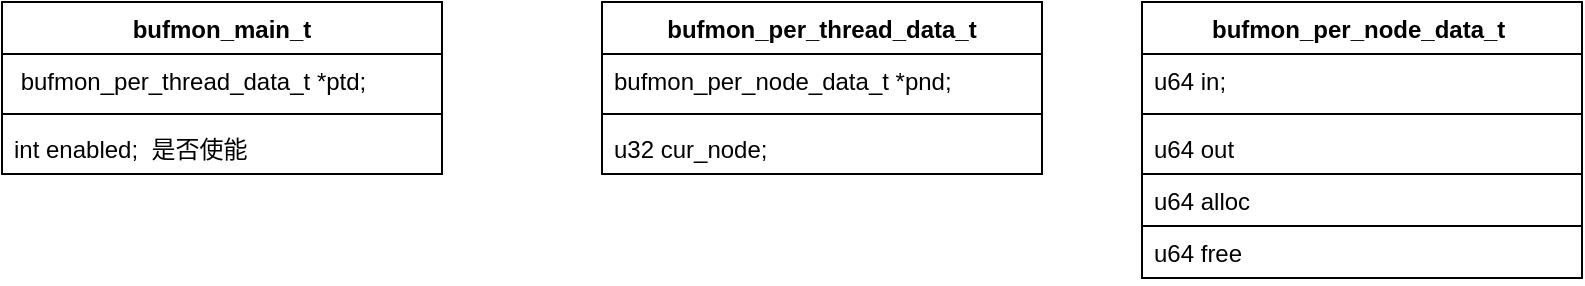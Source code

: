 <mxfile version="15.3.1" type="github">
  <diagram id="QPI1kGtvgYIwlXSlAoIr" name="Page-1">
    <mxGraphModel dx="946" dy="482" grid="1" gridSize="10" guides="1" tooltips="1" connect="1" arrows="1" fold="1" page="1" pageScale="1" pageWidth="827" pageHeight="1169" math="0" shadow="0">
      <root>
        <mxCell id="0" />
        <mxCell id="1" parent="0" />
        <mxCell id="k244TL6Sqa1Wrw4-pxI6-1" value="bufmon_main_t" style="swimlane;fontStyle=1;align=center;verticalAlign=top;childLayout=stackLayout;horizontal=1;startSize=26;horizontalStack=0;resizeParent=1;resizeParentMax=0;resizeLast=0;collapsible=1;marginBottom=0;" vertex="1" parent="1">
          <mxGeometry x="20" y="170" width="220" height="86" as="geometry" />
        </mxCell>
        <mxCell id="k244TL6Sqa1Wrw4-pxI6-2" value=" bufmon_per_thread_data_t *ptd;" style="text;strokeColor=none;fillColor=none;align=left;verticalAlign=top;spacingLeft=4;spacingRight=4;overflow=hidden;rotatable=0;points=[[0,0.5],[1,0.5]];portConstraint=eastwest;" vertex="1" parent="k244TL6Sqa1Wrw4-pxI6-1">
          <mxGeometry y="26" width="220" height="26" as="geometry" />
        </mxCell>
        <mxCell id="k244TL6Sqa1Wrw4-pxI6-3" value="" style="line;strokeWidth=1;fillColor=none;align=left;verticalAlign=middle;spacingTop=-1;spacingLeft=3;spacingRight=3;rotatable=0;labelPosition=right;points=[];portConstraint=eastwest;" vertex="1" parent="k244TL6Sqa1Wrw4-pxI6-1">
          <mxGeometry y="52" width="220" height="8" as="geometry" />
        </mxCell>
        <mxCell id="k244TL6Sqa1Wrw4-pxI6-4" value="int enabled;  是否使能" style="text;strokeColor=none;fillColor=none;align=left;verticalAlign=top;spacingLeft=4;spacingRight=4;overflow=hidden;rotatable=0;points=[[0,0.5],[1,0.5]];portConstraint=eastwest;" vertex="1" parent="k244TL6Sqa1Wrw4-pxI6-1">
          <mxGeometry y="60" width="220" height="26" as="geometry" />
        </mxCell>
        <mxCell id="k244TL6Sqa1Wrw4-pxI6-5" value="bufmon_per_thread_data_t" style="swimlane;fontStyle=1;align=center;verticalAlign=top;childLayout=stackLayout;horizontal=1;startSize=26;horizontalStack=0;resizeParent=1;resizeParentMax=0;resizeLast=0;collapsible=1;marginBottom=0;" vertex="1" parent="1">
          <mxGeometry x="320" y="170" width="220" height="86" as="geometry" />
        </mxCell>
        <mxCell id="k244TL6Sqa1Wrw4-pxI6-6" value="bufmon_per_node_data_t *pnd;" style="text;strokeColor=none;fillColor=none;align=left;verticalAlign=top;spacingLeft=4;spacingRight=4;overflow=hidden;rotatable=0;points=[[0,0.5],[1,0.5]];portConstraint=eastwest;" vertex="1" parent="k244TL6Sqa1Wrw4-pxI6-5">
          <mxGeometry y="26" width="220" height="26" as="geometry" />
        </mxCell>
        <mxCell id="k244TL6Sqa1Wrw4-pxI6-7" value="" style="line;strokeWidth=1;fillColor=none;align=left;verticalAlign=middle;spacingTop=-1;spacingLeft=3;spacingRight=3;rotatable=0;labelPosition=right;points=[];portConstraint=eastwest;" vertex="1" parent="k244TL6Sqa1Wrw4-pxI6-5">
          <mxGeometry y="52" width="220" height="8" as="geometry" />
        </mxCell>
        <mxCell id="k244TL6Sqa1Wrw4-pxI6-8" value="u32 cur_node;" style="text;strokeColor=none;fillColor=none;align=left;verticalAlign=top;spacingLeft=4;spacingRight=4;overflow=hidden;rotatable=0;points=[[0,0.5],[1,0.5]];portConstraint=eastwest;" vertex="1" parent="k244TL6Sqa1Wrw4-pxI6-5">
          <mxGeometry y="60" width="220" height="26" as="geometry" />
        </mxCell>
        <mxCell id="k244TL6Sqa1Wrw4-pxI6-9" value="bufmon_per_node_data_t " style="swimlane;fontStyle=1;align=center;verticalAlign=top;childLayout=stackLayout;horizontal=1;startSize=26;horizontalStack=0;resizeParent=1;resizeParentMax=0;resizeLast=0;collapsible=1;marginBottom=0;" vertex="1" parent="1">
          <mxGeometry x="590" y="170" width="220" height="138" as="geometry" />
        </mxCell>
        <mxCell id="k244TL6Sqa1Wrw4-pxI6-10" value="u64 in;" style="text;strokeColor=none;fillColor=none;align=left;verticalAlign=top;spacingLeft=4;spacingRight=4;overflow=hidden;rotatable=0;points=[[0,0.5],[1,0.5]];portConstraint=eastwest;" vertex="1" parent="k244TL6Sqa1Wrw4-pxI6-9">
          <mxGeometry y="26" width="220" height="26" as="geometry" />
        </mxCell>
        <mxCell id="k244TL6Sqa1Wrw4-pxI6-11" value="" style="line;strokeWidth=1;fillColor=none;align=left;verticalAlign=middle;spacingTop=-1;spacingLeft=3;spacingRight=3;rotatable=0;labelPosition=right;points=[];portConstraint=eastwest;" vertex="1" parent="k244TL6Sqa1Wrw4-pxI6-9">
          <mxGeometry y="52" width="220" height="8" as="geometry" />
        </mxCell>
        <mxCell id="k244TL6Sqa1Wrw4-pxI6-12" value="u64 out" style="text;strokeColor=none;fillColor=none;align=left;verticalAlign=top;spacingLeft=4;spacingRight=4;overflow=hidden;rotatable=0;points=[[0,0.5],[1,0.5]];portConstraint=eastwest;" vertex="1" parent="k244TL6Sqa1Wrw4-pxI6-9">
          <mxGeometry y="60" width="220" height="26" as="geometry" />
        </mxCell>
        <mxCell id="k244TL6Sqa1Wrw4-pxI6-13" value="u64 alloc    " style="text;strokeColor=default;fillColor=none;align=left;verticalAlign=top;spacingLeft=4;spacingRight=4;overflow=hidden;rotatable=0;points=[[0,0.5],[1,0.5]];portConstraint=eastwest;" vertex="1" parent="k244TL6Sqa1Wrw4-pxI6-9">
          <mxGeometry y="86" width="220" height="26" as="geometry" />
        </mxCell>
        <mxCell id="k244TL6Sqa1Wrw4-pxI6-14" value="u64 free" style="text;strokeColor=none;fillColor=none;align=left;verticalAlign=top;spacingLeft=4;spacingRight=4;overflow=hidden;rotatable=0;points=[[0,0.5],[1,0.5]];portConstraint=eastwest;" vertex="1" parent="k244TL6Sqa1Wrw4-pxI6-9">
          <mxGeometry y="112" width="220" height="26" as="geometry" />
        </mxCell>
      </root>
    </mxGraphModel>
  </diagram>
</mxfile>
